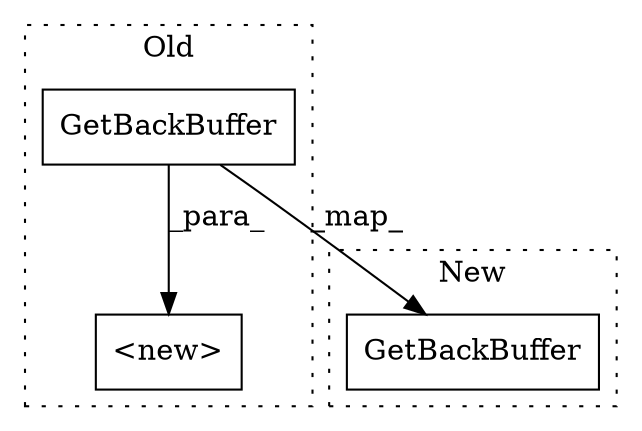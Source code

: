 digraph G {
subgraph cluster0 {
1 [label="GetBackBuffer" a="32" s="6283,6308" l="14,1" shape="box"];
3 [label="<new>" a="14" s="6255,6309" l="11,1" shape="box"];
label = "Old";
style="dotted";
}
subgraph cluster1 {
2 [label="GetBackBuffer" a="32" s="6290,6315" l="14,1" shape="box"];
label = "New";
style="dotted";
}
1 -> 2 [label="_map_"];
1 -> 3 [label="_para_"];
}